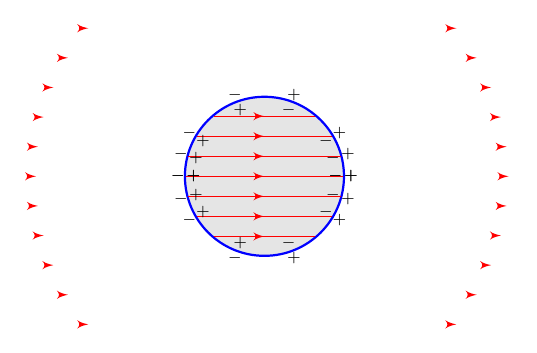 % !TeX encoding = utf8
\begin{tikzpicture}
	% ============================ параметри ===================================
	\pgfmathsetmacro{\step}{0.4}
	\pgfmathsetmacro{\ea}{5}
	\pgfmathsetmacro{\eb}{1}
	\pgfmathsetmacro{\shape}{(\ea-\eb)/(\ea+2*\eb)}
	% ============================== функція ===================================
	\draw [
	    raw gnuplot, red,
	    ] plot[id=curve, raw gnuplot] function {
	            set isosamples 55, 55;
	            set contour base;
	            set cntrparam levels incremental -2,\step,2;
	            %set style data lines;
	            unset  surface;
	            splot [-4:4] [-2.2:2.2] (y*(1+\shape/(x**2 + y**2))) ;
	            };
	% ================================ куля ======================================
	\fill[gray!20, draw=blue, thick] (0,0) circle (1.01);
	% ======================= стрілки на лініях ==================================
	\foreach \i in {-2,-1.6,...,2} {
	\draw[red, -latex', rotate around = {{-asin(\i/(3 +\shape/3))}:({asin(\i/(3 +\shape/3))}:3)}] ({asin(\i/(3 +\shape/3))}:3) -- ({asin(\i/(3 +\shape/3))}:3.1);
	\draw[red, -latex',rotate around = {{180-asin(\i/(3 +\shape/3))}:({180+asin(\i/(3 +\shape/3))}:3)} ] ({180+asin(\i/(3 +\shape/3))}:3) -- ({180+asin(\i/(3 +\shape/3))}:3.1);
	}
	% ======================= лінії в середині кулі ==============================
	\foreach \i in {-1.6,-1.2,...,1.8} {
	\pgfmathparse{abs(\i/(1+\shape))}
	\ifdim\pgfmathresult cm < 1 cm
	\draw[red, decoration={markings, mark=at position 0.5 with {\arrow{latex'}}}, postaction={decorate}] 
	({180-asin(\i/(1+\shape))}:1) -- ({asin(\i/(1+\shape))}:1);
	\fi
	}
	% ============================ знаки зарядів =================================
	\foreach \i in {70,30,15,0}{
	\node at (\i:0.9) {\tiny $-$};
	\node at (-\i:0.9) {\tiny $-$};
	\node at ({180-\i}:0.9) {\tiny $+$};
	\node at ({180+\i}:0.9) {\tiny $+$};
	%==================================
	\node at (\i:1.1) {\tiny $+$};
	\node at (-\i:1.1) {\tiny $+$};
	\node at ({180-\i}:1.1) {\tiny $-$};
	\node at ({180+\i}:1.1) {\tiny $-$};
	}
	\end{tikzpicture}